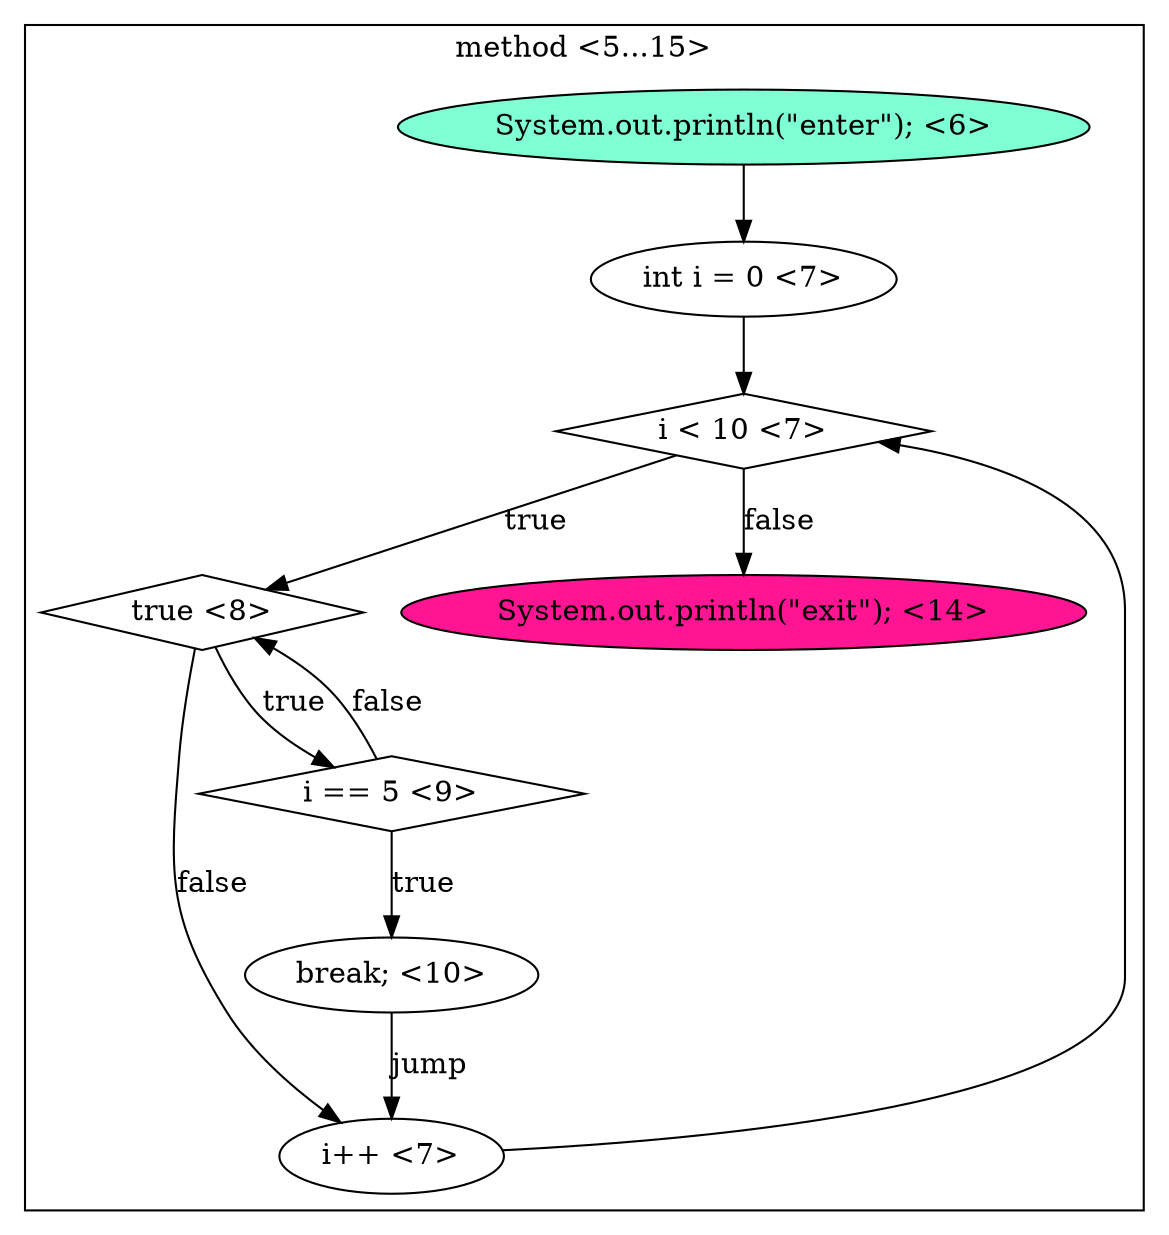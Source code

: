 digraph CFG {
subgraph cluster0 {
label = "method <5...15>";
0.0 [style = filled, label = "System.out.println(\"enter\"); <6>", fillcolor = aquamarine, shape = ellipse];
0.1 [style = filled, label = "int i = 0 <7>", fillcolor = white, shape = ellipse];
0.2 [style = filled, label = "i < 10 <7>", fillcolor = white, shape = diamond];
0.3 [style = filled, label = "i++ <7>", fillcolor = white, shape = ellipse];
0.4 [style = filled, label = "true <8>", fillcolor = white, shape = diamond];
0.5 [style = filled, label = "i == 5 <9>", fillcolor = white, shape = diamond];
0.6 [style = filled, label = "break; <10>", fillcolor = white, shape = ellipse];
0.7 [style = filled, label = "System.out.println(\"exit\"); <14>", fillcolor = deeppink, shape = ellipse];
0.0 -> 0.1 [style = solid, label=""];
0.1 -> 0.2 [style = solid, label=""];
0.2 -> 0.4 [style = solid, label="true"];
0.2 -> 0.7 [style = solid, label="false"];
0.3 -> 0.2 [style = solid, label=""];
0.4 -> 0.3 [style = solid, label="false"];
0.4 -> 0.5 [style = solid, label="true"];
0.5 -> 0.4 [style = solid, label="false"];
0.5 -> 0.6 [style = solid, label="true"];
0.6 -> 0.3 [style = solid, label="jump"];
}
}